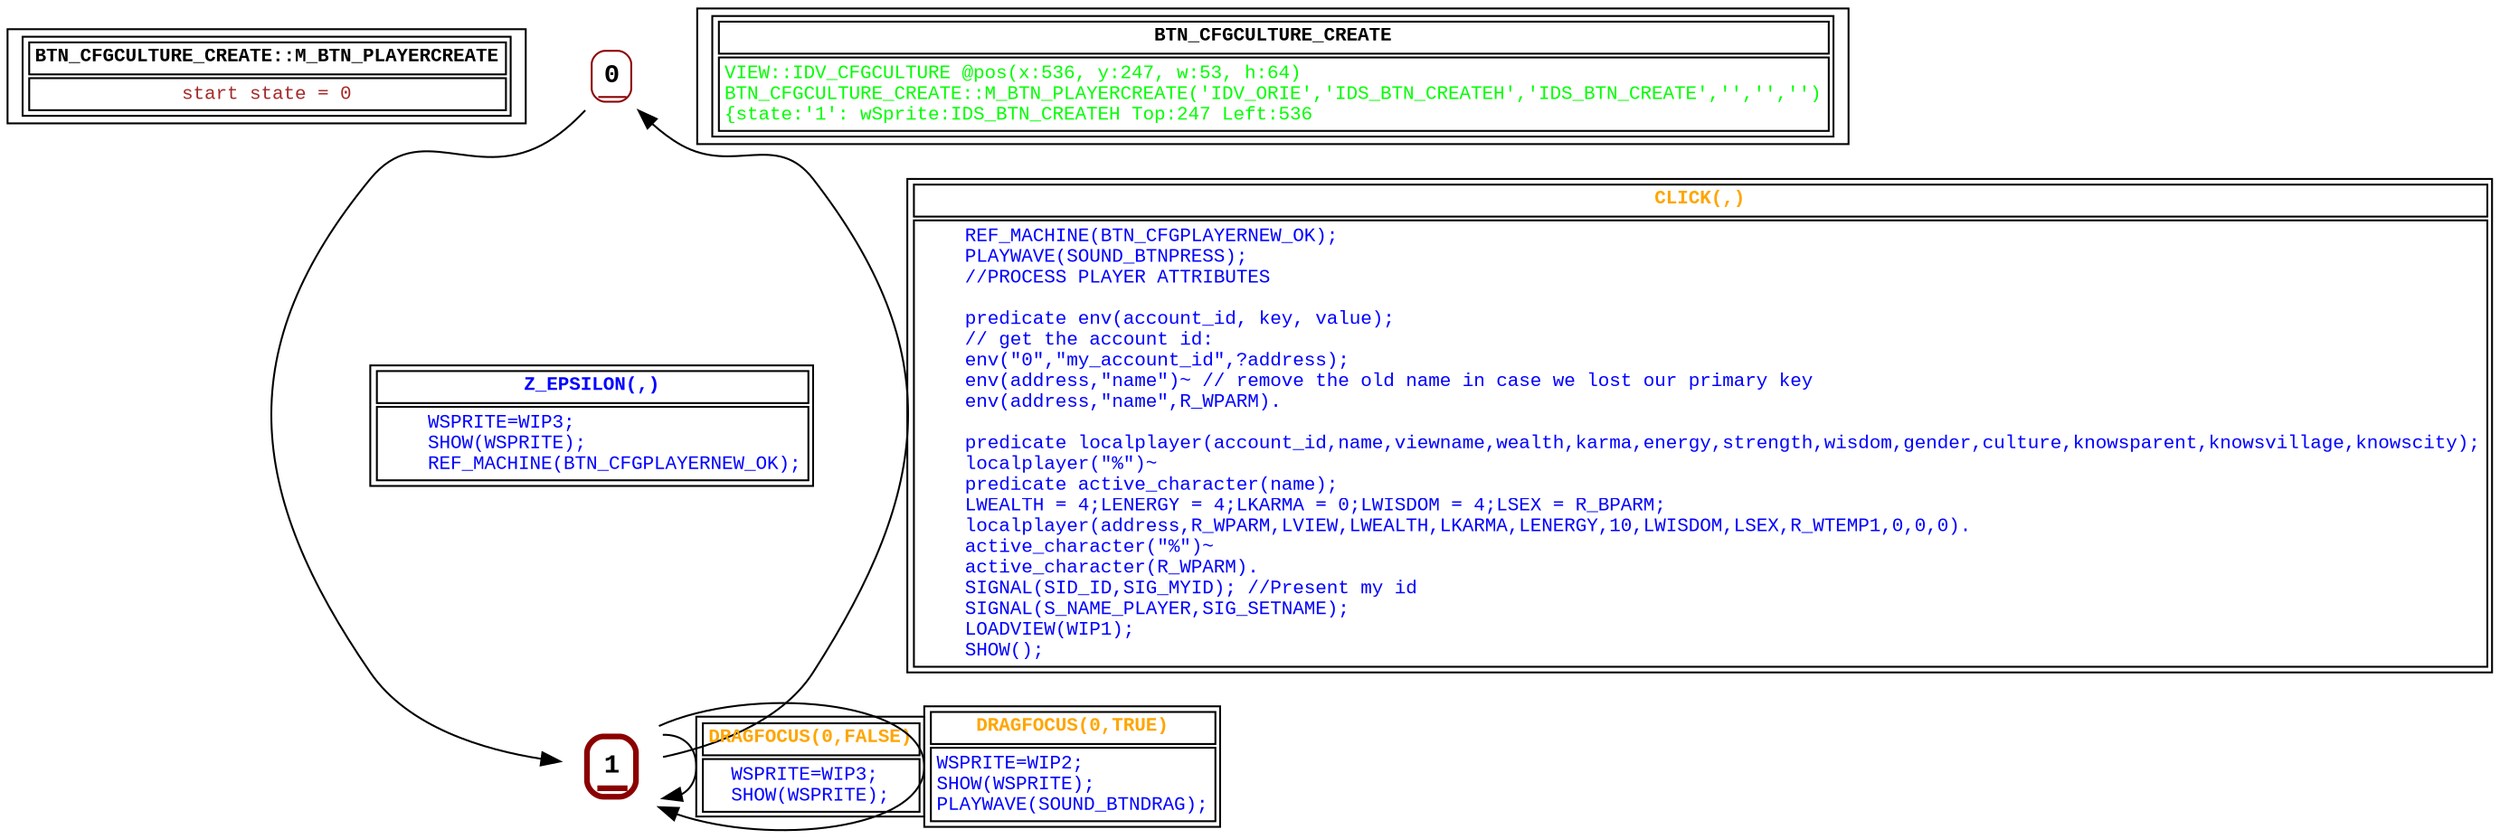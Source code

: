 digraph Automaton {
 fontname="Courier New"
	node [shape=oval, fontname="Courier New"];
	filename[shape = record, fontsize=10, label=< <table border="1"><tr><td><b>BTN_CFGCULTURE_CREATE::M_BTN_PLAYERCREATE<br align="left"/></b></td></tr>
<tr><td><font point-size="10" color ="brown">start state = 0<br align="left"/></font></td></tr></table>>
];
	0[shape = none, fontsize=14, label=< <table border="1" color="darkred" style="rounded"><tr><td sides="b"><b>0<br align="left"/></b></td></tr>
</table>>];
"0" -> "1" [fontcolor=blue,fontsize=10,fontname="Courier New", label=< <table border="1"><tr><td><b>Z_EPSILON(,)<br align="left"/></b></td></tr>
<tr><td><font point-size="10" color ="blue">    WSPRITE=WIP3;<br align="left"/>    SHOW(WSPRITE);<br align="left"/>    REF_MACHINE(BTN_CFGPLAYERNEW_OK);<br align="left"/></font></td></tr></table>>
];
	1[shape = none, fontsize=14, label=< <table border="3" color="darkred" style="rounded"><tr><td sides="b"><b>1<br align="left"/></b></td></tr>
</table>>];
"1" -> "0" [fontcolor=orange,fontsize=10,fontname="Courier New", label=< <table border="1"><tr><td><b>CLICK(,)<br align="left"/></b></td></tr>
<tr><td><font point-size="10" color ="blue">    REF_MACHINE(BTN_CFGPLAYERNEW_OK);<br align="left"/>    PLAYWAVE(SOUND_BTNPRESS);<br align="left"/>    //PROCESS PLAYER ATTRIBUTES<br align="left"/>   <br align="left"/>    predicate env(account_id, key, value);<br align="left"/>    // get the account id:<br align="left"/>    env(&quot;0&quot;,&quot;my_account_id&quot;,?address);<br align="left"/>    env(address,&quot;name&quot;)~ // remove the old name in case we lost our primary key<br align="left"/>    env(address,&quot;name&quot;,R_WPARM).<br align="left"/>   <br align="left"/>    predicate localplayer(account_id,name,viewname,wealth,karma,energy,strength,wisdom,gender,culture,knowsparent,knowsvillage,knowscity);<br align="left"/>    localplayer(&quot;%&quot;)~<br align="left"/>    predicate active_character(name);<br align="left"/>    LWEALTH = 4;LENERGY = 4;LKARMA = 0;LWISDOM = 4;LSEX = R_BPARM; <br align="left"/>    localplayer(address,R_WPARM,LVIEW,LWEALTH,LKARMA,LENERGY,10,LWISDOM,LSEX,R_WTEMP1,0,0,0).<br align="left"/>    active_character(&quot;%&quot;)~<br align="left"/>    active_character(R_WPARM).<br align="left"/>    SIGNAL(SID_ID,SIG_MYID); //Present my id<br align="left"/>    SIGNAL(S_NAME_PLAYER,SIG_SETNAME);<br align="left"/>    LOADVIEW(WIP1);<br align="left"/>    SHOW();<br align="left"/></font></td></tr></table>>
];
"1" -> "1" [fontcolor=orange,fontsize=10,fontname="Courier New", label=< <table border="1"><tr><td><b>DRAGFOCUS(0,FALSE)<br align="left"/></b></td></tr>
<tr><td><font point-size="10" color ="blue">WSPRITE=WIP3;<br align="left"/>SHOW(WSPRITE);<br align="left"/></font></td></tr></table>>
];
"1" -> "1" [fontcolor=orange,fontsize=10,fontname="Courier New", label=< <table border="1"><tr><td><b>DRAGFOCUS(0,TRUE)<br align="left"/></b></td></tr>
<tr><td><font point-size="10" color ="blue">WSPRITE=WIP2;<br align="left"/>SHOW(WSPRITE);<br align="left"/>PLAYWAVE(SOUND_BTNDRAG);<br align="left"/></font></td></tr></table>>
];
	status[shape = record, fontsize=10, label=< <table border="1"><tr><td><b>BTN_CFGCULTURE_CREATE<br align="left"/></b></td></tr>
<tr><td><font point-size="10" color ="green">VIEW::IDV_CFGCULTURE @pos(x:536, y:247, w:53, h:64)<br align="left"/>BTN_CFGCULTURE_CREATE::M_BTN_PLAYERCREATE(&apos;IDV_ORIE&apos;,&apos;IDS_BTN_CREATEH&apos;,&apos;IDS_BTN_CREATE&apos;,&apos;&apos;,&apos;&apos;,&apos;&apos;)<br align="left"/>			&#123;state:&apos;1&apos;: wSprite:IDS_BTN_CREATEH Top:247 Left:536<br align="left"/></font></td></tr></table>>
];
}
